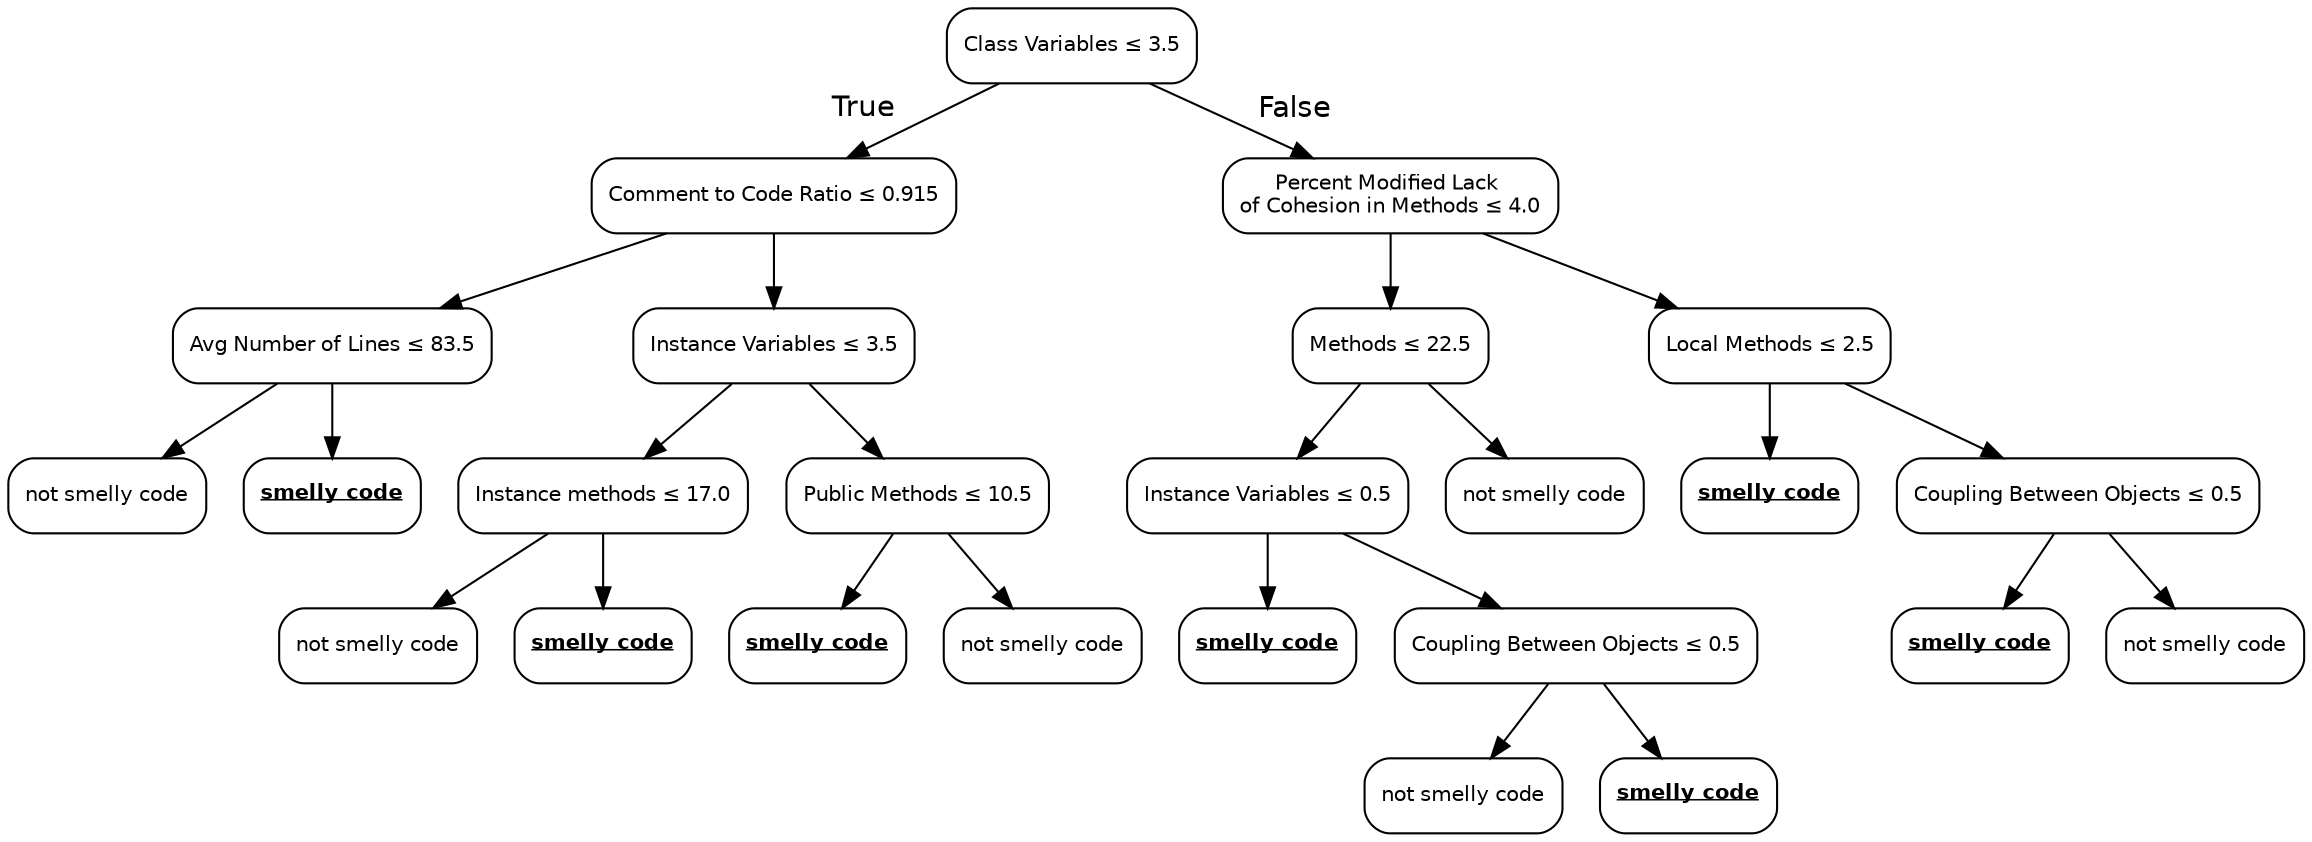 digraph Tree {
node [color="black", fontname=helvetica, shape=box, style="rounded", width=0.5, fontsize=10];
edge [fontname=helvetica];
0 [label=<Class Variables &le; 3.5>];
1 [label=<Comment to Code Ratio &le; 0.915>];
0 -> 1  [headlabel="True", labelangle=45, labeldistance="2.5"];
5 [label=<Avg Number of Lines &le; 83.5>];
1 -> 5;
13 [label=<not smelly code>];
5 -> 13;
14 [label=<<u><b>smelly code</b></u>>];
5 -> 14;
6 [label=<Instance Variables &le; 3.5>];
1 -> 6;
7 [label=<Instance methods &le; 17.0>];
6 -> 7;
19 [label=<not smelly code>];
7 -> 19;
20 [label=<<u><b>smelly code</b></u>>];
7 -> 20;
8 [label=<Public Methods &le; 10.5>];
6 -> 8;
11 [label=<<u><b>smelly code</b></u>>];
8 -> 11;
12 [label=<not smelly code>];
8 -> 12;
2 [label=<Percent Modified Lack <br/>of Cohesion in Methods &le; 4.0>];
0 -> 2  [headlabel="False", labelangle="-45", labeldistance="2.5"];
3 [label=<Methods &le; 22.5>];
2 -> 3;
15 [label=<Instance Variables &le; 0.5>];
3 -> 15;
17 [label=<<u><b>smelly code</b></u>>];
15 -> 17;
18 [label=<Coupling Between Objects &le; 0.5>];
15 -> 18;
23 [label=<not smelly code>];
18 -> 23;
24 [label=<<u><b>smelly code</b></u>>];
18 -> 24;
16 [label=<not smelly code>];
3 -> 16;
4 [label=<Local Methods &le; 2.5>];
2 -> 4;
9 [label=<<u><b>smelly code</b></u>>];
4 -> 9;
10 [label=<Coupling Between Objects &le; 0.5>];
4 -> 10;
21 [label=<<u><b>smelly code</b></u>>];
10 -> 21;
22 [label=<not smelly code>];
10 -> 22;
}
